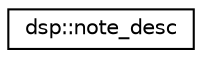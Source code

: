 digraph "Graphical Class Hierarchy"
{
  edge [fontname="Helvetica",fontsize="10",labelfontname="Helvetica",labelfontsize="10"];
  node [fontname="Helvetica",fontsize="10",shape=record];
  rankdir="LR";
  Node1 [label="dsp::note_desc",height=0.2,width=0.4,color="black", fillcolor="white", style="filled",URL="$structdsp_1_1note__desc.html"];
}
